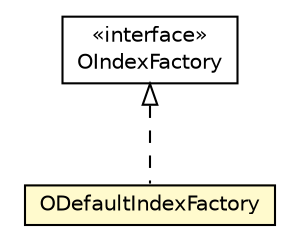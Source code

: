 #!/usr/local/bin/dot
#
# Class diagram 
# Generated by UMLGraph version R5_6-24-gf6e263 (http://www.umlgraph.org/)
#

digraph G {
	edge [fontname="Helvetica",fontsize=10,labelfontname="Helvetica",labelfontsize=10];
	node [fontname="Helvetica",fontsize=10,shape=plaintext];
	nodesep=0.25;
	ranksep=0.5;
	// com.orientechnologies.orient.core.index.OIndexFactory
	c1434011 [label=<<table title="com.orientechnologies.orient.core.index.OIndexFactory" border="0" cellborder="1" cellspacing="0" cellpadding="2" port="p" href="./OIndexFactory.html">
		<tr><td><table border="0" cellspacing="0" cellpadding="1">
<tr><td align="center" balign="center"> &#171;interface&#187; </td></tr>
<tr><td align="center" balign="center"> OIndexFactory </td></tr>
		</table></td></tr>
		</table>>, URL="./OIndexFactory.html", fontname="Helvetica", fontcolor="black", fontsize=10.0];
	// com.orientechnologies.orient.core.index.ODefaultIndexFactory
	c1434047 [label=<<table title="com.orientechnologies.orient.core.index.ODefaultIndexFactory" border="0" cellborder="1" cellspacing="0" cellpadding="2" port="p" bgcolor="lemonChiffon" href="./ODefaultIndexFactory.html">
		<tr><td><table border="0" cellspacing="0" cellpadding="1">
<tr><td align="center" balign="center"> ODefaultIndexFactory </td></tr>
		</table></td></tr>
		</table>>, URL="./ODefaultIndexFactory.html", fontname="Helvetica", fontcolor="black", fontsize=10.0];
	//com.orientechnologies.orient.core.index.ODefaultIndexFactory implements com.orientechnologies.orient.core.index.OIndexFactory
	c1434011:p -> c1434047:p [dir=back,arrowtail=empty,style=dashed];
}


